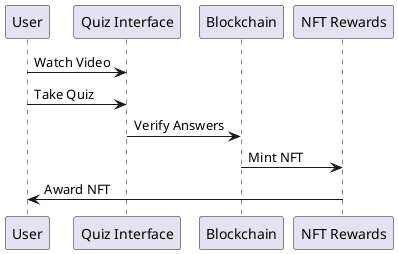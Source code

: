@startuml
participant User
participant "Quiz Interface" as Quiz
participant "Blockchain" as Blockchain
participant "NFT Rewards" as NFT

User -> Quiz: Watch Video
User -> Quiz: Take Quiz
Quiz -> Blockchain: Verify Answers
Blockchain -> NFT: Mint NFT
NFT -> User: Award NFT
@enduml